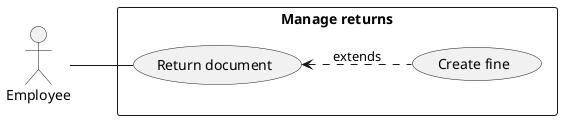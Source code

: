 @startuml Manage returns

left to right direction

actor Employee as E

rectangle "Manage returns" {
  usecase "Return document" as R
  usecase "Create fine" as F
}

E -- R
R <-. F : extends

@enduml
